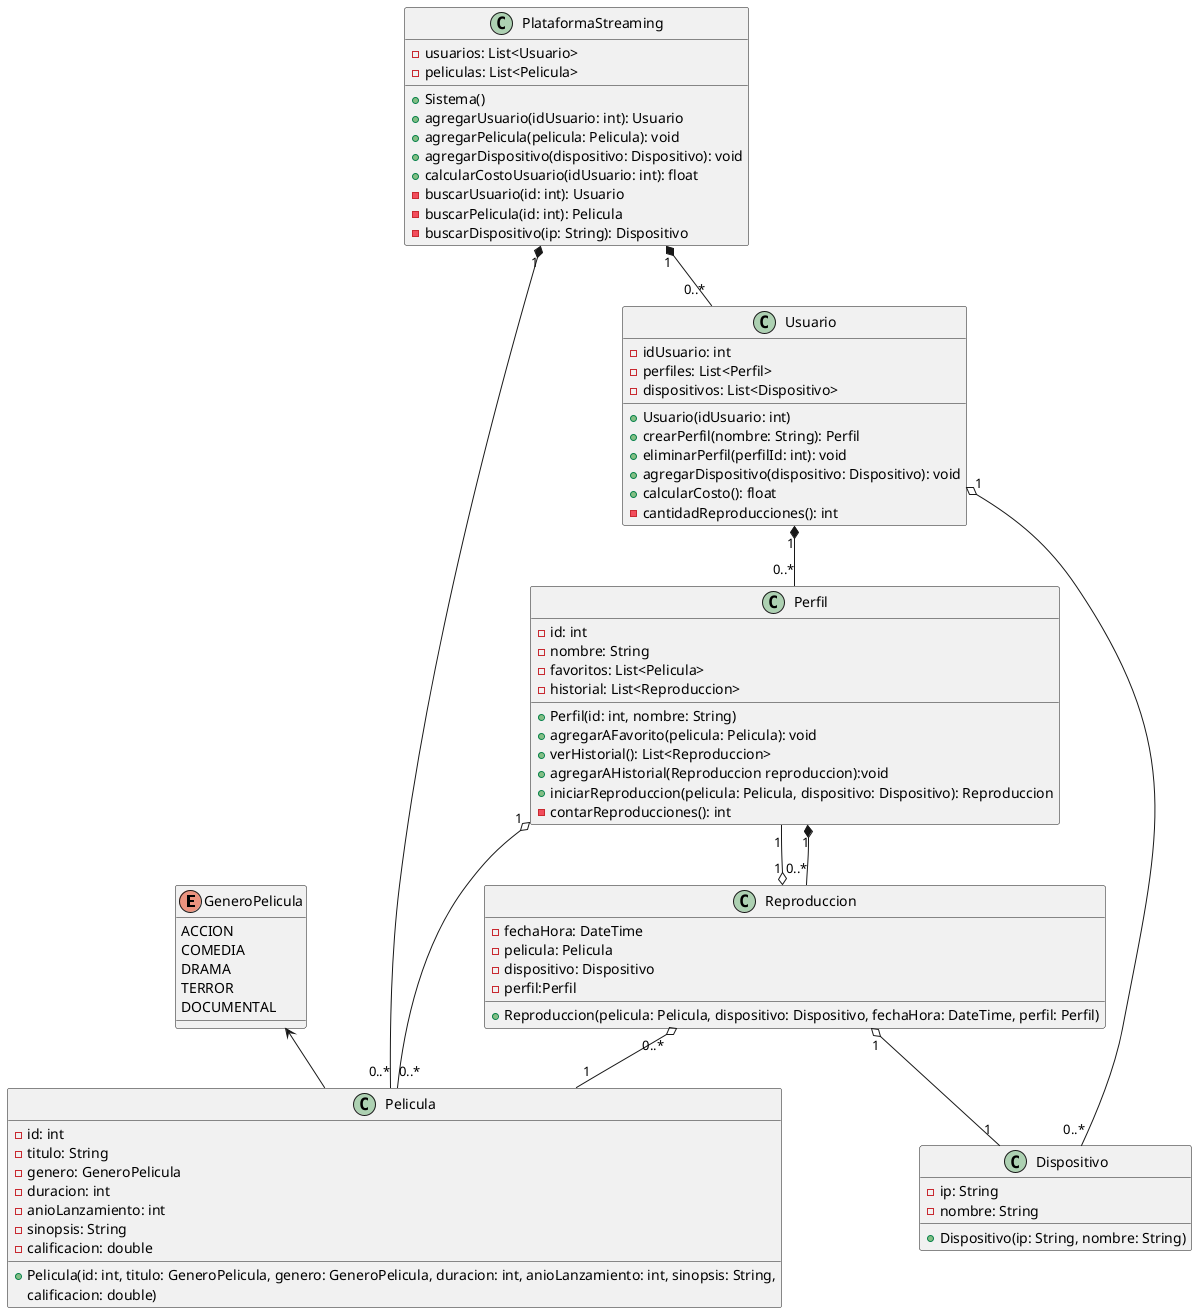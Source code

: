 @startuml
enum GeneroPelicula {
  ACCION
  COMEDIA
  DRAMA
  TERROR
  DOCUMENTAL
}
GeneroPelicula <-- Pelicula
class Pelicula {
  - id: int
  - titulo: String
  - genero: GeneroPelicula
  - duracion: int
  - anioLanzamiento: int
  - sinopsis: String
  - calificacion: double
  + Pelicula(id: int, titulo: GeneroPelicula, genero: GeneroPelicula, duracion: int, anioLanzamiento: int, sinopsis: String,
             calificacion: double)
}

class Usuario {
  - idUsuario: int
  - perfiles: List<Perfil>
  - dispositivos: List<Dispositivo>
  + Usuario(idUsuario: int)
  + crearPerfil(nombre: String): Perfil
  + eliminarPerfil(perfilId: int): void
  + agregarDispositivo(dispositivo: Dispositivo): void
  + calcularCosto(): float
  - cantidadReproducciones(): int
}

class Perfil {
  - id: int
  - nombre: String
  - favoritos: List<Pelicula>
  - historial: List<Reproduccion>

  + Perfil(id: int, nombre: String)
  + agregarAFavorito(pelicula: Pelicula): void
  + verHistorial(): List<Reproduccion>
  +agregarAHistorial(Reproduccion reproduccion):void
  + iniciarReproduccion(pelicula: Pelicula, dispositivo: Dispositivo): Reproduccion
  - contarReproducciones(): int
}

class Dispositivo {
  - ip: String
  - nombre: String
  + Dispositivo(ip: String, nombre: String)
}

class Reproduccion {
  - fechaHora: DateTime
  - pelicula: Pelicula
  - dispositivo: Dispositivo
  -perfil:Perfil
  + Reproduccion(pelicula: Pelicula, dispositivo: Dispositivo, fechaHora: DateTime, perfil: Perfil)
}
Usuario "1" *-- "0..*" Perfil
Usuario "1" o-- "0..*" Dispositivo
Perfil "1" o-- "0..*" Pelicula
Perfil "1" --o "1" Reproduccion
Reproduccion "0..*" o-- "1" Pelicula
Reproduccion "1" o-- "1" Dispositivo
Perfil "1" *-- "0..*" Reproduccion

class PlataformaStreaming {
  - usuarios: List<Usuario>
  - peliculas: List<Pelicula>
  + Sistema()
  + agregarUsuario(idUsuario: int): Usuario
  + agregarPelicula(pelicula: Pelicula): void
  + agregarDispositivo(dispositivo: Dispositivo): void
  + calcularCostoUsuario(idUsuario: int): float
  - buscarUsuario(id: int): Usuario
  - buscarPelicula(id: int): Pelicula
  - buscarDispositivo(ip: String): Dispositivo
}

PlataformaStreaming "1" *-- "0..*" Usuario
PlataformaStreaming "1" *-- "0..*" Pelicula


@enduml